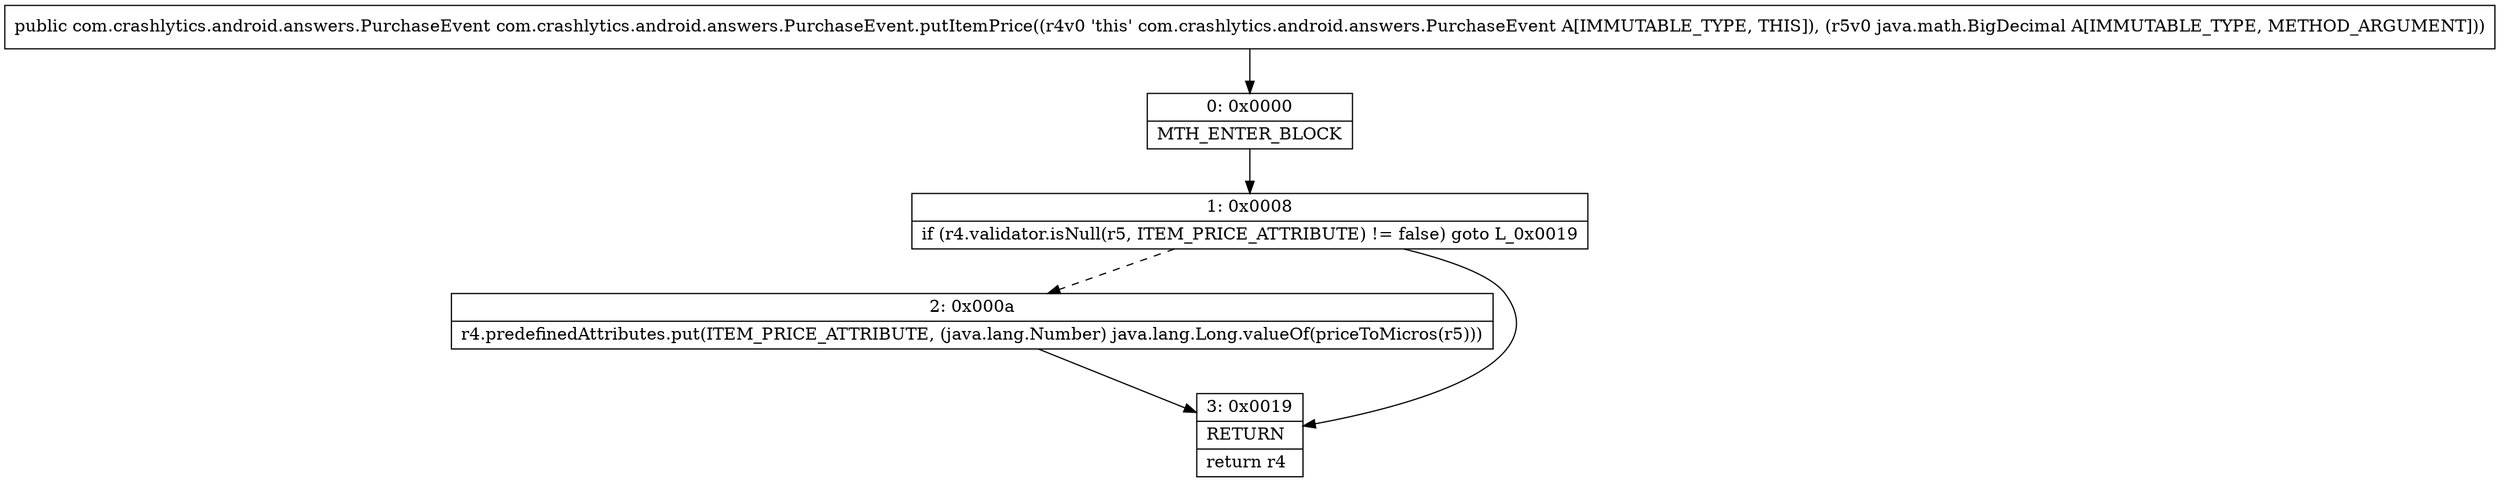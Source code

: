 digraph "CFG forcom.crashlytics.android.answers.PurchaseEvent.putItemPrice(Ljava\/math\/BigDecimal;)Lcom\/crashlytics\/android\/answers\/PurchaseEvent;" {
Node_0 [shape=record,label="{0\:\ 0x0000|MTH_ENTER_BLOCK\l}"];
Node_1 [shape=record,label="{1\:\ 0x0008|if (r4.validator.isNull(r5, ITEM_PRICE_ATTRIBUTE) != false) goto L_0x0019\l}"];
Node_2 [shape=record,label="{2\:\ 0x000a|r4.predefinedAttributes.put(ITEM_PRICE_ATTRIBUTE, (java.lang.Number) java.lang.Long.valueOf(priceToMicros(r5)))\l}"];
Node_3 [shape=record,label="{3\:\ 0x0019|RETURN\l|return r4\l}"];
MethodNode[shape=record,label="{public com.crashlytics.android.answers.PurchaseEvent com.crashlytics.android.answers.PurchaseEvent.putItemPrice((r4v0 'this' com.crashlytics.android.answers.PurchaseEvent A[IMMUTABLE_TYPE, THIS]), (r5v0 java.math.BigDecimal A[IMMUTABLE_TYPE, METHOD_ARGUMENT])) }"];
MethodNode -> Node_0;
Node_0 -> Node_1;
Node_1 -> Node_2[style=dashed];
Node_1 -> Node_3;
Node_2 -> Node_3;
}

